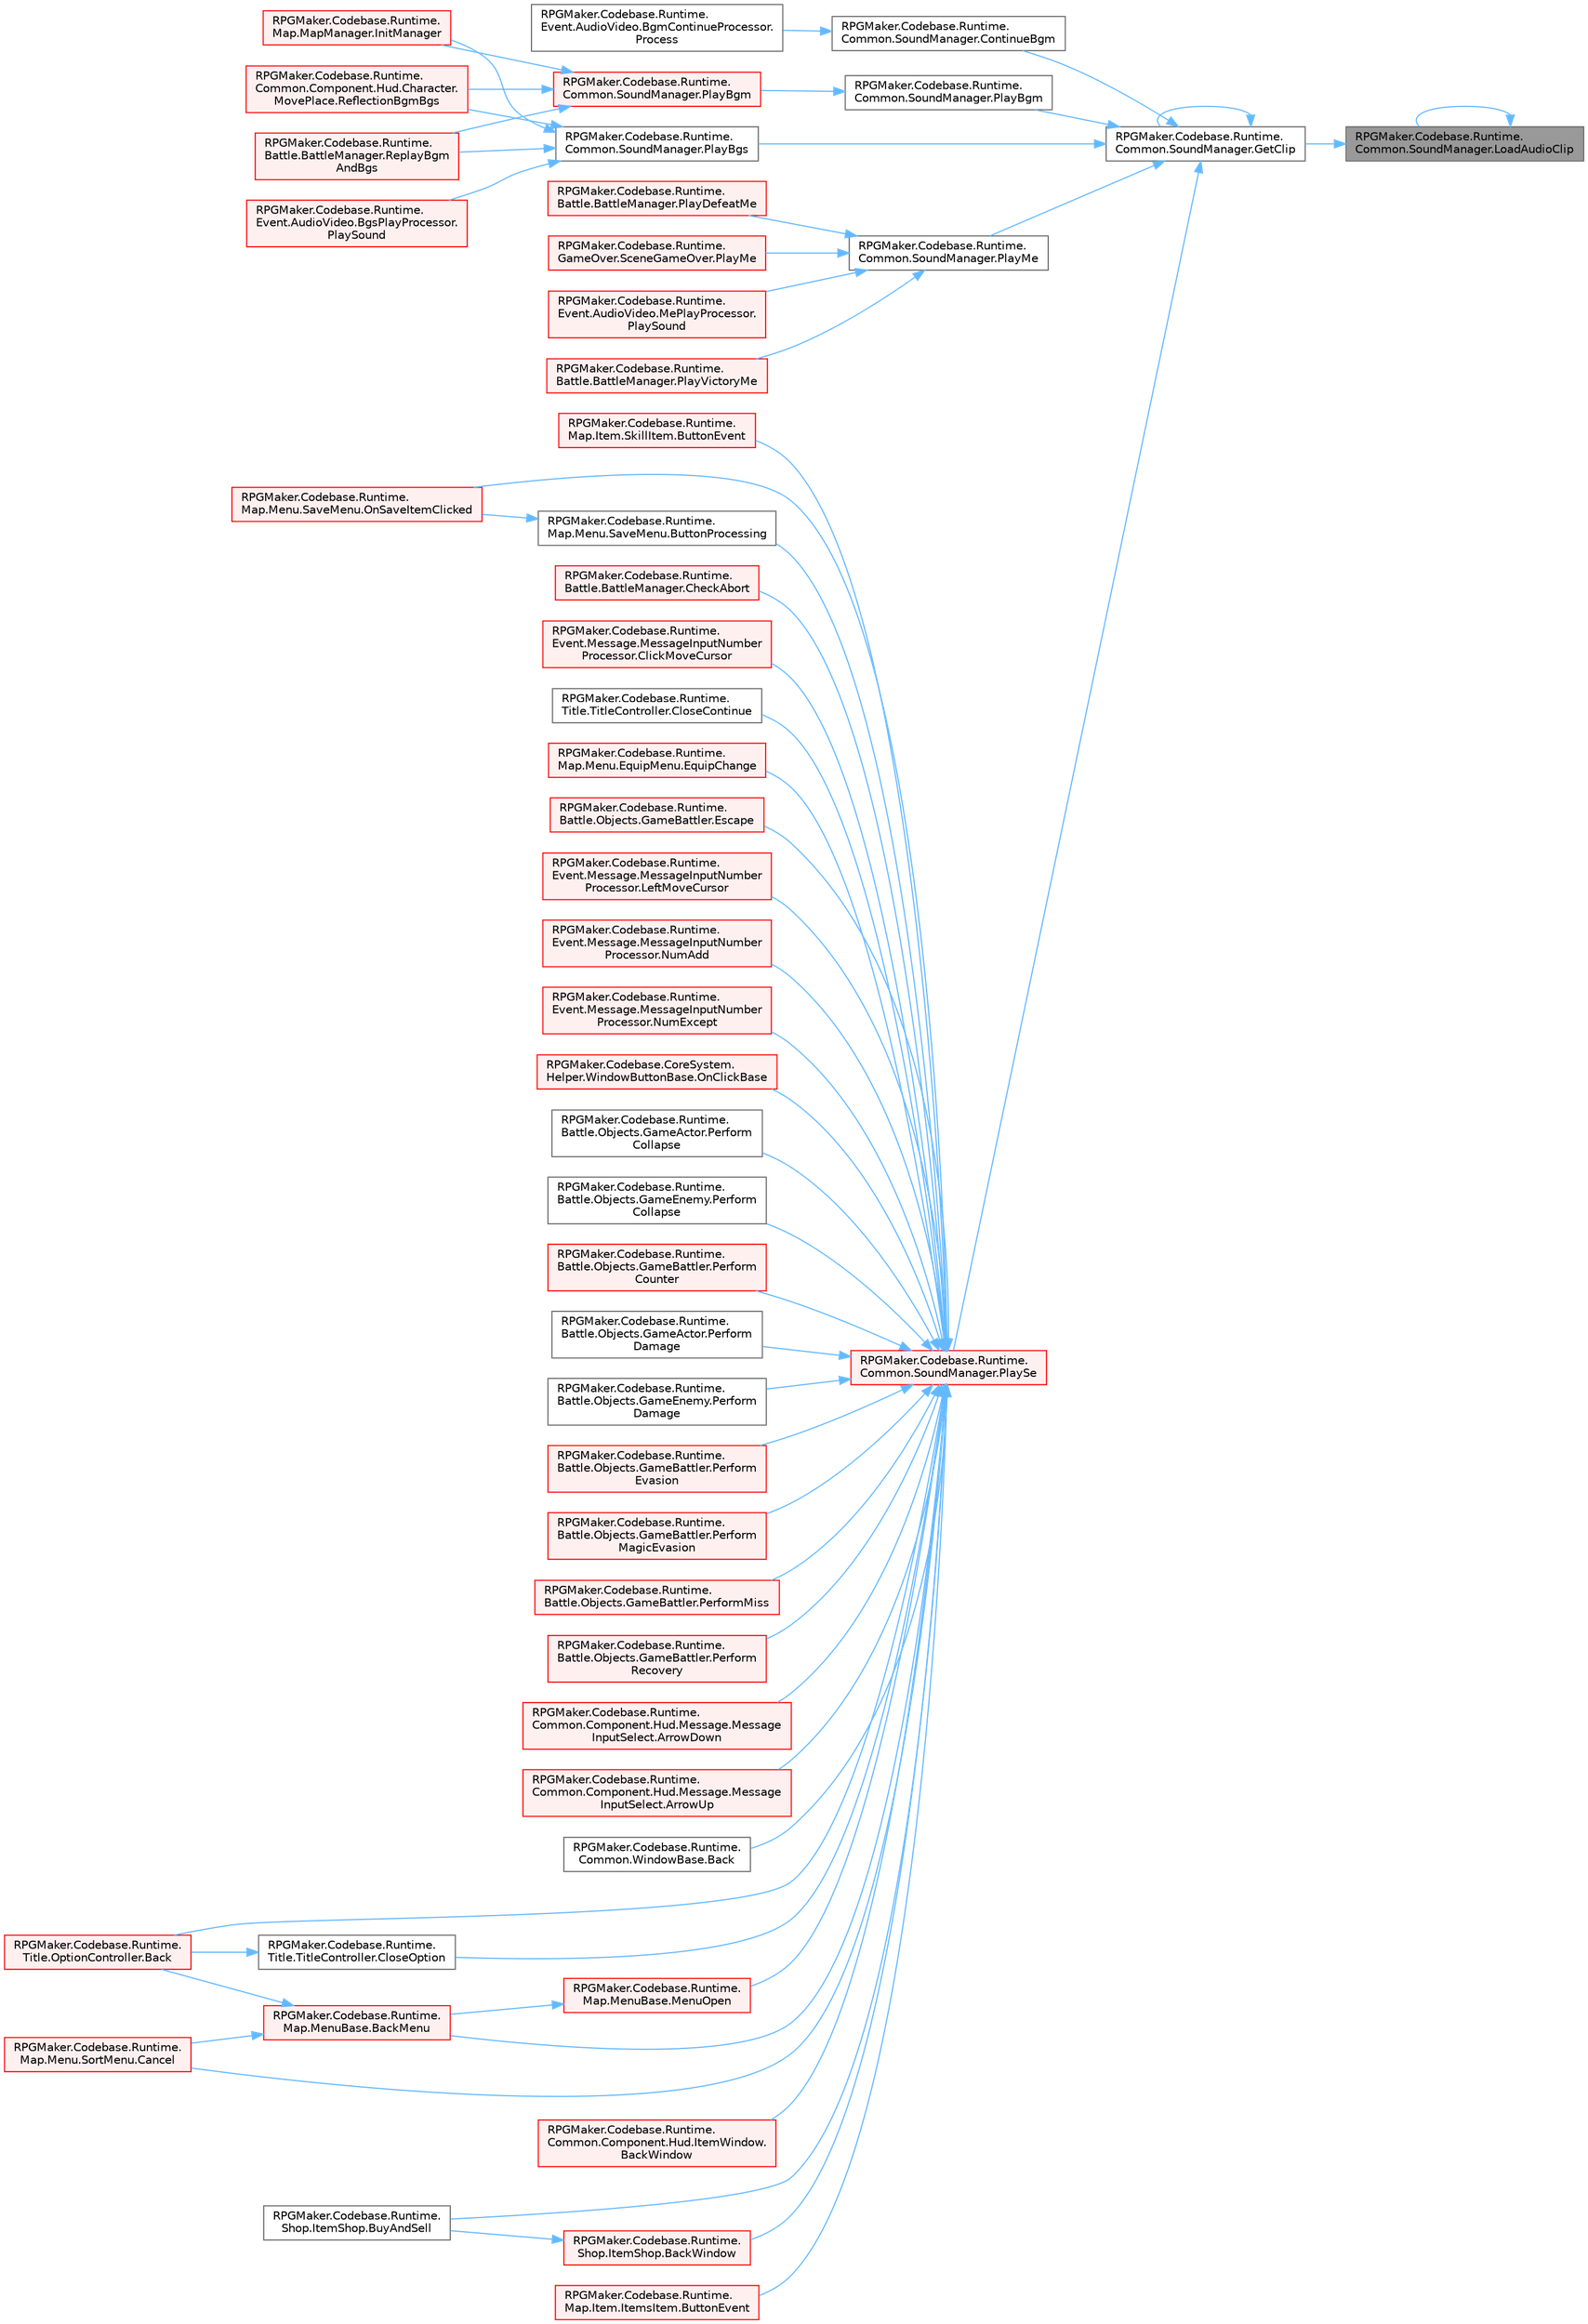 digraph "RPGMaker.Codebase.Runtime.Common.SoundManager.LoadAudioClip"
{
 // LATEX_PDF_SIZE
  bgcolor="transparent";
  edge [fontname=Helvetica,fontsize=10,labelfontname=Helvetica,labelfontsize=10];
  node [fontname=Helvetica,fontsize=10,shape=box,height=0.2,width=0.4];
  rankdir="RL";
  Node1 [id="Node000001",label="RPGMaker.Codebase.Runtime.\lCommon.SoundManager.LoadAudioClip",height=0.2,width=0.4,color="gray40", fillcolor="grey60", style="filled", fontcolor="black",tooltip=" "];
  Node1 -> Node2 [id="edge1_Node000001_Node000002",dir="back",color="steelblue1",style="solid",tooltip=" "];
  Node2 [id="Node000002",label="RPGMaker.Codebase.Runtime.\lCommon.SoundManager.GetClip",height=0.2,width=0.4,color="grey40", fillcolor="white", style="filled",URL="$dc/d92/class_r_p_g_maker_1_1_codebase_1_1_runtime_1_1_common_1_1_sound_manager.html#afeb381d3d8889091583df950cc926c62",tooltip=" "];
  Node2 -> Node3 [id="edge2_Node000002_Node000003",dir="back",color="steelblue1",style="solid",tooltip=" "];
  Node3 [id="Node000003",label="RPGMaker.Codebase.Runtime.\lCommon.SoundManager.ContinueBgm",height=0.2,width=0.4,color="grey40", fillcolor="white", style="filled",URL="$dc/d92/class_r_p_g_maker_1_1_codebase_1_1_runtime_1_1_common_1_1_sound_manager.html#a62b8f6d491ead7a01c49a0e9ca98f720",tooltip="BGMの再開。"];
  Node3 -> Node4 [id="edge3_Node000003_Node000004",dir="back",color="steelblue1",style="solid",tooltip=" "];
  Node4 [id="Node000004",label="RPGMaker.Codebase.Runtime.\lEvent.AudioVideo.BgmContinueProcessor.\lProcess",height=0.2,width=0.4,color="grey40", fillcolor="white", style="filled",URL="$d2/dff/class_r_p_g_maker_1_1_codebase_1_1_runtime_1_1_event_1_1_audio_video_1_1_bgm_continue_processor.html#a306d9c377605e7f7fb40d0e597ffc080",tooltip="😁 処理"];
  Node2 -> Node2 [id="edge4_Node000002_Node000002",dir="back",color="steelblue1",style="solid",tooltip=" "];
  Node2 -> Node5 [id="edge5_Node000002_Node000005",dir="back",color="steelblue1",style="solid",tooltip=" "];
  Node5 [id="Node000005",label="RPGMaker.Codebase.Runtime.\lCommon.SoundManager.PlayBgm",height=0.2,width=0.4,color="grey40", fillcolor="white", style="filled",URL="$dc/d92/class_r_p_g_maker_1_1_codebase_1_1_runtime_1_1_common_1_1_sound_manager.html#a14845db27bd80ffa9310696630950bb2",tooltip=" "];
  Node5 -> Node6 [id="edge6_Node000005_Node000006",dir="back",color="steelblue1",style="solid",tooltip=" "];
  Node6 [id="Node000006",label="RPGMaker.Codebase.Runtime.\lCommon.SoundManager.PlayBgm",height=0.2,width=0.4,color="red", fillcolor="#FFF0F0", style="filled",URL="$dc/d92/class_r_p_g_maker_1_1_codebase_1_1_runtime_1_1_common_1_1_sound_manager.html#a6c8c608b6e1e7333a2d5ffefd1c22eb1",tooltip=" "];
  Node6 -> Node17 [id="edge7_Node000006_Node000017",dir="back",color="steelblue1",style="solid",tooltip=" "];
  Node17 [id="Node000017",label="RPGMaker.Codebase.Runtime.\lMap.MapManager.InitManager",height=0.2,width=0.4,color="red", fillcolor="#FFF0F0", style="filled",URL="$d5/d0f/class_r_p_g_maker_1_1_codebase_1_1_runtime_1_1_map_1_1_map_manager.html#ae14061e8d125d7fe532437b6ba183131",tooltip="マップ初期化"];
  Node6 -> Node77 [id="edge8_Node000006_Node000077",dir="back",color="steelblue1",style="solid",tooltip=" "];
  Node77 [id="Node000077",label="RPGMaker.Codebase.Runtime.\lCommon.Component.Hud.Character.\lMovePlace.ReflectionBgmBgs",height=0.2,width=0.4,color="red", fillcolor="#FFF0F0", style="filled",URL="$df/d12/class_r_p_g_maker_1_1_codebase_1_1_runtime_1_1_common_1_1_component_1_1_hud_1_1_character_1_1_move_place.html#a2401a104b9b46869b22f030231a05b64",tooltip="😁 反射背景音楽背景音"];
  Node6 -> Node78 [id="edge9_Node000006_Node000078",dir="back",color="steelblue1",style="solid",tooltip=" "];
  Node78 [id="Node000078",label="RPGMaker.Codebase.Runtime.\lBattle.BattleManager.ReplayBgm\lAndBgs",height=0.2,width=0.4,color="red", fillcolor="#FFF0F0", style="filled",URL="$d3/d0c/class_r_p_g_maker_1_1_codebase_1_1_runtime_1_1_battle_1_1_battle_manager.html#af537b7414d677604dbc785e095368417",tooltip="😁 BGMとBGSの続きを再生"];
  Node2 -> Node89 [id="edge10_Node000002_Node000089",dir="back",color="steelblue1",style="solid",tooltip=" "];
  Node89 [id="Node000089",label="RPGMaker.Codebase.Runtime.\lCommon.SoundManager.PlayBgs",height=0.2,width=0.4,color="grey40", fillcolor="white", style="filled",URL="$dc/d92/class_r_p_g_maker_1_1_codebase_1_1_runtime_1_1_common_1_1_sound_manager.html#a3885aa1153952db1a46c6b826c09d94d",tooltip=" "];
  Node89 -> Node17 [id="edge11_Node000089_Node000017",dir="back",color="steelblue1",style="solid",tooltip=" "];
  Node89 -> Node90 [id="edge12_Node000089_Node000090",dir="back",color="steelblue1",style="solid",tooltip=" "];
  Node90 [id="Node000090",label="RPGMaker.Codebase.Runtime.\lEvent.AudioVideo.BgsPlayProcessor.\lPlaySound",height=0.2,width=0.4,color="red", fillcolor="#FFF0F0", style="filled",URL="$da/d4c/class_r_p_g_maker_1_1_codebase_1_1_runtime_1_1_event_1_1_audio_video_1_1_bgs_play_processor.html#a50a8f6c0f8bafc246afd951f60cdad26",tooltip="😁 音再生"];
  Node89 -> Node77 [id="edge13_Node000089_Node000077",dir="back",color="steelblue1",style="solid",tooltip=" "];
  Node89 -> Node78 [id="edge14_Node000089_Node000078",dir="back",color="steelblue1",style="solid",tooltip=" "];
  Node2 -> Node92 [id="edge15_Node000002_Node000092",dir="back",color="steelblue1",style="solid",tooltip=" "];
  Node92 [id="Node000092",label="RPGMaker.Codebase.Runtime.\lCommon.SoundManager.PlayMe",height=0.2,width=0.4,color="grey40", fillcolor="white", style="filled",URL="$dc/d92/class_r_p_g_maker_1_1_codebase_1_1_runtime_1_1_common_1_1_sound_manager.html#a9435659bc5d992f9824451ed5189b812",tooltip=" "];
  Node92 -> Node93 [id="edge16_Node000092_Node000093",dir="back",color="steelblue1",style="solid",tooltip=" "];
  Node93 [id="Node000093",label="RPGMaker.Codebase.Runtime.\lBattle.BattleManager.PlayDefeatMe",height=0.2,width=0.4,color="red", fillcolor="#FFF0F0", style="filled",URL="$d3/d0c/class_r_p_g_maker_1_1_codebase_1_1_runtime_1_1_battle_1_1_battle_manager.html#adec3bb5d9c26b535782ffc2efcdead70",tooltip="😁 敗北MEを再生"];
  Node92 -> Node98 [id="edge17_Node000092_Node000098",dir="back",color="steelblue1",style="solid",tooltip=" "];
  Node98 [id="Node000098",label="RPGMaker.Codebase.Runtime.\lGameOver.SceneGameOver.PlayMe",height=0.2,width=0.4,color="red", fillcolor="#FFF0F0", style="filled",URL="$dc/dd5/class_r_p_g_maker_1_1_codebase_1_1_runtime_1_1_game_over_1_1_scene_game_over.html#a6a54777ec9855ab4ea99a411df9b1ffe",tooltip="😁 音楽効果再生"];
  Node92 -> Node100 [id="edge18_Node000092_Node000100",dir="back",color="steelblue1",style="solid",tooltip=" "];
  Node100 [id="Node000100",label="RPGMaker.Codebase.Runtime.\lEvent.AudioVideo.MePlayProcessor.\lPlaySound",height=0.2,width=0.4,color="red", fillcolor="#FFF0F0", style="filled",URL="$d7/d66/class_r_p_g_maker_1_1_codebase_1_1_runtime_1_1_event_1_1_audio_video_1_1_me_play_processor.html#a357625b731ae531e34ec1f17c601b53f",tooltip="😁 音再生"];
  Node92 -> Node102 [id="edge19_Node000092_Node000102",dir="back",color="steelblue1",style="solid",tooltip=" "];
  Node102 [id="Node000102",label="RPGMaker.Codebase.Runtime.\lBattle.BattleManager.PlayVictoryMe",height=0.2,width=0.4,color="red", fillcolor="#FFF0F0", style="filled",URL="$d3/d0c/class_r_p_g_maker_1_1_codebase_1_1_runtime_1_1_battle_1_1_battle_manager.html#abd331004b803a81f6366ef19eb53c6af",tooltip="😁 勝利MEを再生"];
  Node2 -> Node104 [id="edge20_Node000002_Node000104",dir="back",color="steelblue1",style="solid",tooltip=" "];
  Node104 [id="Node000104",label="RPGMaker.Codebase.Runtime.\lCommon.SoundManager.PlaySe",height=0.2,width=0.4,color="red", fillcolor="#FFF0F0", style="filled",URL="$dc/d92/class_r_p_g_maker_1_1_codebase_1_1_runtime_1_1_common_1_1_sound_manager.html#ac7b8d39ef1c764cd1c8ce2931d7dfd11",tooltip=" "];
  Node104 -> Node105 [id="edge21_Node000104_Node000105",dir="back",color="steelblue1",style="solid",tooltip=" "];
  Node105 [id="Node000105",label="RPGMaker.Codebase.Runtime.\lCommon.Component.Hud.Message.Message\lInputSelect.ArrowDown",height=0.2,width=0.4,color="red", fillcolor="#FFF0F0", style="filled",URL="$d4/d47/class_r_p_g_maker_1_1_codebase_1_1_runtime_1_1_common_1_1_component_1_1_hud_1_1_message_1_1_message_input_select.html#ac0ecc25f4dcc3f6ba6da7f31168b8f06",tooltip="😁 下を許可"];
  Node104 -> Node109 [id="edge22_Node000104_Node000109",dir="back",color="steelblue1",style="solid",tooltip=" "];
  Node109 [id="Node000109",label="RPGMaker.Codebase.Runtime.\lCommon.Component.Hud.Message.Message\lInputSelect.ArrowUp",height=0.2,width=0.4,color="red", fillcolor="#FFF0F0", style="filled",URL="$d4/d47/class_r_p_g_maker_1_1_codebase_1_1_runtime_1_1_common_1_1_component_1_1_hud_1_1_message_1_1_message_input_select.html#ad27adcecd400825a04b25a524fb64ebc",tooltip="😁 上を許可"];
  Node104 -> Node110 [id="edge23_Node000104_Node000110",dir="back",color="steelblue1",style="solid",tooltip=" "];
  Node110 [id="Node000110",label="RPGMaker.Codebase.Runtime.\lCommon.WindowBase.Back",height=0.2,width=0.4,color="grey40", fillcolor="white", style="filled",URL="$d4/d52/class_r_p_g_maker_1_1_codebase_1_1_runtime_1_1_common_1_1_window_base.html#a576411ba4cf8dcf5f923836bee044252",tooltip=" "];
  Node104 -> Node111 [id="edge24_Node000104_Node000111",dir="back",color="steelblue1",style="solid",tooltip=" "];
  Node111 [id="Node000111",label="RPGMaker.Codebase.Runtime.\lTitle.OptionController.Back",height=0.2,width=0.4,color="red", fillcolor="#FFF0F0", style="filled",URL="$d4/d14/class_r_p_g_maker_1_1_codebase_1_1_runtime_1_1_title_1_1_option_controller.html#af7ea8e4de87f5483700bd4a1239a5717",tooltip="戻る処理"];
  Node104 -> Node113 [id="edge25_Node000104_Node000113",dir="back",color="steelblue1",style="solid",tooltip=" "];
  Node113 [id="Node000113",label="RPGMaker.Codebase.Runtime.\lMap.MenuBase.BackMenu",height=0.2,width=0.4,color="red", fillcolor="#FFF0F0", style="filled",URL="$d4/d87/class_r_p_g_maker_1_1_codebase_1_1_runtime_1_1_map_1_1_menu_base.html#a75d4c40d6674b4574d843d94b935e33c",tooltip="各メニューの戻る操作を行う"];
  Node113 -> Node111 [id="edge26_Node000113_Node000111",dir="back",color="steelblue1",style="solid",tooltip=" "];
  Node113 -> Node131 [id="edge27_Node000113_Node000131",dir="back",color="steelblue1",style="solid",tooltip=" "];
  Node131 [id="Node000131",label="RPGMaker.Codebase.Runtime.\lMap.Menu.SortMenu.Cancel",height=0.2,width=0.4,color="red", fillcolor="#FFF0F0", style="filled",URL="$d0/d73/class_r_p_g_maker_1_1_codebase_1_1_runtime_1_1_map_1_1_menu_1_1_sort_menu.html#a6031d2e52e2069c2256a8eb786a41b71",tooltip=" "];
  Node104 -> Node138 [id="edge28_Node000104_Node000138",dir="back",color="steelblue1",style="solid",tooltip=" "];
  Node138 [id="Node000138",label="RPGMaker.Codebase.Runtime.\lCommon.Component.Hud.ItemWindow.\lBackWindow",height=0.2,width=0.4,color="red", fillcolor="#FFF0F0", style="filled",URL="$de/d33/class_r_p_g_maker_1_1_codebase_1_1_runtime_1_1_common_1_1_component_1_1_hud_1_1_item_window.html#a04f12059c63c6c5be785274098054bf5",tooltip="😁 戻る操作"];
  Node104 -> Node143 [id="edge29_Node000104_Node000143",dir="back",color="steelblue1",style="solid",tooltip=" "];
  Node143 [id="Node000143",label="RPGMaker.Codebase.Runtime.\lShop.ItemShop.BackWindow",height=0.2,width=0.4,color="red", fillcolor="#FFF0F0", style="filled",URL="$d6/d5c/class_r_p_g_maker_1_1_codebase_1_1_runtime_1_1_shop_1_1_item_shop.html#abc1870a996ee5f639d19c373a693b0f0",tooltip="戻る"];
  Node143 -> Node144 [id="edge30_Node000143_Node000144",dir="back",color="steelblue1",style="solid",tooltip=" "];
  Node144 [id="Node000144",label="RPGMaker.Codebase.Runtime.\lShop.ItemShop.BuyAndSell",height=0.2,width=0.4,color="grey40", fillcolor="white", style="filled",URL="$d6/d5c/class_r_p_g_maker_1_1_codebase_1_1_runtime_1_1_shop_1_1_item_shop.html#a3d324d19c6a2a246dcc2860c09a8eec1",tooltip="確定ボタン"];
  Node104 -> Node152 [id="edge31_Node000104_Node000152",dir="back",color="steelblue1",style="solid",tooltip=" "];
  Node152 [id="Node000152",label="RPGMaker.Codebase.Runtime.\lMap.Item.ItemsItem.ButtonEvent",height=0.2,width=0.4,color="red", fillcolor="#FFF0F0", style="filled",URL="$d5/d49/class_r_p_g_maker_1_1_codebase_1_1_runtime_1_1_map_1_1_item_1_1_items_item.html#a57804f17a06a69a3b5487c58a9e02816",tooltip="アイテムを使用する"];
  Node104 -> Node158 [id="edge32_Node000104_Node000158",dir="back",color="steelblue1",style="solid",tooltip=" "];
  Node158 [id="Node000158",label="RPGMaker.Codebase.Runtime.\lMap.Item.SkillItem.ButtonEvent",height=0.2,width=0.4,color="red", fillcolor="#FFF0F0", style="filled",URL="$d0/d4d/class_r_p_g_maker_1_1_codebase_1_1_runtime_1_1_map_1_1_item_1_1_skill_item.html#a4b4dcfc04d0a4bb83639515d84f45c06",tooltip="スキル選択時処理"];
  Node104 -> Node170 [id="edge33_Node000104_Node000170",dir="back",color="steelblue1",style="solid",tooltip=" "];
  Node170 [id="Node000170",label="RPGMaker.Codebase.Runtime.\lMap.Menu.SaveMenu.ButtonProcessing",height=0.2,width=0.4,color="grey40", fillcolor="white", style="filled",URL="$dc/dd1/class_r_p_g_maker_1_1_codebase_1_1_runtime_1_1_map_1_1_menu_1_1_save_menu.html#a1d8f672f57f4a620a2bd4c9213f6cf6a",tooltip=" "];
  Node170 -> Node171 [id="edge34_Node000170_Node000171",dir="back",color="steelblue1",style="solid",tooltip=" "];
  Node171 [id="Node000171",label="RPGMaker.Codebase.Runtime.\lMap.Menu.SaveMenu.OnSaveItemClicked",height=0.2,width=0.4,color="red", fillcolor="#FFF0F0", style="filled",URL="$dc/dd1/class_r_p_g_maker_1_1_codebase_1_1_runtime_1_1_map_1_1_menu_1_1_save_menu.html#afa35060e6bf300ed4abee7884ae5b4e6",tooltip="セーブデータ項目をクリックした際に呼び出すコールバック"];
  Node104 -> Node144 [id="edge35_Node000104_Node000144",dir="back",color="steelblue1",style="solid",tooltip=" "];
  Node104 -> Node131 [id="edge36_Node000104_Node000131",dir="back",color="steelblue1",style="solid",tooltip=" "];
  Node104 -> Node174 [id="edge37_Node000104_Node000174",dir="back",color="steelblue1",style="solid",tooltip=" "];
  Node174 [id="Node000174",label="RPGMaker.Codebase.Runtime.\lBattle.BattleManager.CheckAbort",height=0.2,width=0.4,color="red", fillcolor="#FFF0F0", style="filled",URL="$d3/d0c/class_r_p_g_maker_1_1_codebase_1_1_runtime_1_1_battle_1_1_battle_manager.html#a7e37c651a2b5f3b9d27c2ada7dd58de4",tooltip="😁 パーティがいないなど中止する状態なら中止し、中止を実行したか返す"];
  Node104 -> Node175 [id="edge38_Node000104_Node000175",dir="back",color="steelblue1",style="solid",tooltip=" "];
  Node175 [id="Node000175",label="RPGMaker.Codebase.Runtime.\lEvent.Message.MessageInputNumber\lProcessor.ClickMoveCursor",height=0.2,width=0.4,color="red", fillcolor="#FFF0F0", style="filled",URL="$d3/dc1/class_r_p_g_maker_1_1_codebase_1_1_runtime_1_1_event_1_1_message_1_1_message_input_number_processor.html#aec546cdf7f75c2168e9644f92b79ceef",tooltip="😁 クリック移動カーソル"];
  Node104 -> Node177 [id="edge39_Node000104_Node000177",dir="back",color="steelblue1",style="solid",tooltip=" "];
  Node177 [id="Node000177",label="RPGMaker.Codebase.Runtime.\lTitle.TitleController.CloseContinue",height=0.2,width=0.4,color="grey40", fillcolor="white", style="filled",URL="$df/d94/class_r_p_g_maker_1_1_codebase_1_1_runtime_1_1_title_1_1_title_controller.html#a9518a482a034c783c6f0c8bb714e3c9a",tooltip=" "];
  Node104 -> Node178 [id="edge40_Node000104_Node000178",dir="back",color="steelblue1",style="solid",tooltip=" "];
  Node178 [id="Node000178",label="RPGMaker.Codebase.Runtime.\lTitle.TitleController.CloseOption",height=0.2,width=0.4,color="grey40", fillcolor="white", style="filled",URL="$df/d94/class_r_p_g_maker_1_1_codebase_1_1_runtime_1_1_title_1_1_title_controller.html#a16c00b65bb336a8a284f7e2c93d9216e",tooltip="オプションを閉じたときの処理0"];
  Node178 -> Node111 [id="edge41_Node000178_Node000111",dir="back",color="steelblue1",style="solid",tooltip=" "];
  Node104 -> Node179 [id="edge42_Node000104_Node000179",dir="back",color="steelblue1",style="solid",tooltip=" "];
  Node179 [id="Node000179",label="RPGMaker.Codebase.Runtime.\lMap.Menu.EquipMenu.EquipChange",height=0.2,width=0.4,color="red", fillcolor="#FFF0F0", style="filled",URL="$db/d72/class_r_p_g_maker_1_1_codebase_1_1_runtime_1_1_map_1_1_menu_1_1_equip_menu.html#a28ca0fb58be7f01d4505c023c580d8d1",tooltip="装備変更"];
  Node104 -> Node192 [id="edge43_Node000104_Node000192",dir="back",color="steelblue1",style="solid",tooltip=" "];
  Node192 [id="Node000192",label="RPGMaker.Codebase.Runtime.\lBattle.Objects.GameBattler.Escape",height=0.2,width=0.4,color="red", fillcolor="#FFF0F0", style="filled",URL="$d6/de6/class_r_p_g_maker_1_1_codebase_1_1_runtime_1_1_battle_1_1_objects_1_1_game_battler.html#a39c0f0b868040a5174f43d9749ad7124",tooltip="😁 戦闘から逃げる"];
  Node104 -> Node201 [id="edge44_Node000104_Node000201",dir="back",color="steelblue1",style="solid",tooltip=" "];
  Node201 [id="Node000201",label="RPGMaker.Codebase.Runtime.\lEvent.Message.MessageInputNumber\lProcessor.LeftMoveCursor",height=0.2,width=0.4,color="red", fillcolor="#FFF0F0", style="filled",URL="$d3/dc1/class_r_p_g_maker_1_1_codebase_1_1_runtime_1_1_event_1_1_message_1_1_message_input_number_processor.html#a778442fe20e8b7e407160d926f041dc9",tooltip="😁 一桁、二桁の切り替え"];
  Node104 -> Node203 [id="edge45_Node000104_Node000203",dir="back",color="steelblue1",style="solid",tooltip=" "];
  Node203 [id="Node000203",label="RPGMaker.Codebase.Runtime.\lMap.MenuBase.MenuOpen",height=0.2,width=0.4,color="red", fillcolor="#FFF0F0", style="filled",URL="$d4/d87/class_r_p_g_maker_1_1_codebase_1_1_runtime_1_1_map_1_1_menu_base.html#a5a2bdab2d0f0b62de47028166fdcb660",tooltip="メニュー表示、非表示切り替え処理"];
  Node203 -> Node113 [id="edge46_Node000203_Node000113",dir="back",color="steelblue1",style="solid",tooltip=" "];
  Node104 -> Node205 [id="edge47_Node000104_Node000205",dir="back",color="steelblue1",style="solid",tooltip=" "];
  Node205 [id="Node000205",label="RPGMaker.Codebase.Runtime.\lEvent.Message.MessageInputNumber\lProcessor.NumAdd",height=0.2,width=0.4,color="red", fillcolor="#FFF0F0", style="filled",URL="$d3/dc1/class_r_p_g_maker_1_1_codebase_1_1_runtime_1_1_event_1_1_message_1_1_message_input_number_processor.html#aa2be2110ae6082e9fda083bb6a1fa9fc",tooltip="😁 数値増減"];
  Node104 -> Node206 [id="edge48_Node000104_Node000206",dir="back",color="steelblue1",style="solid",tooltip=" "];
  Node206 [id="Node000206",label="RPGMaker.Codebase.Runtime.\lEvent.Message.MessageInputNumber\lProcessor.NumExcept",height=0.2,width=0.4,color="red", fillcolor="#FFF0F0", style="filled",URL="$d3/dc1/class_r_p_g_maker_1_1_codebase_1_1_runtime_1_1_event_1_1_message_1_1_message_input_number_processor.html#adb3f5e2757b1d8ec194756a051e7b8f4",tooltip="😁 数除く"];
  Node104 -> Node207 [id="edge49_Node000104_Node000207",dir="back",color="steelblue1",style="solid",tooltip=" "];
  Node207 [id="Node000207",label="RPGMaker.Codebase.CoreSystem.\lHelper.WindowButtonBase.OnClickBase",height=0.2,width=0.4,color="red", fillcolor="#FFF0F0", style="filled",URL="$d1/d38/class_r_p_g_maker_1_1_codebase_1_1_core_system_1_1_helper_1_1_window_button_base.html#a1bbc9e77d121007c276cf74ec8f12de9",tooltip="クリックイベント ボタンの挙動を、マウスクリック時には1回目でフォーカス移動、2回目で発火 Enterの場合には1回目で発火 と統一するためのWrapper"];
  Node104 -> Node171 [id="edge50_Node000104_Node000171",dir="back",color="steelblue1",style="solid",tooltip=" "];
  Node104 -> Node209 [id="edge51_Node000104_Node000209",dir="back",color="steelblue1",style="solid",tooltip=" "];
  Node209 [id="Node000209",label="RPGMaker.Codebase.Runtime.\lBattle.Objects.GameActor.Perform\lCollapse",height=0.2,width=0.4,color="grey40", fillcolor="white", style="filled",URL="$db/dfc/class_r_p_g_maker_1_1_codebase_1_1_runtime_1_1_battle_1_1_objects_1_1_game_actor.html#ad48cfd9a4f97baf7ef8fbbfcaad1295a",tooltip="😁 倒れる動作を実行"];
  Node104 -> Node210 [id="edge52_Node000104_Node000210",dir="back",color="steelblue1",style="solid",tooltip=" "];
  Node210 [id="Node000210",label="RPGMaker.Codebase.Runtime.\lBattle.Objects.GameEnemy.Perform\lCollapse",height=0.2,width=0.4,color="grey40", fillcolor="white", style="filled",URL="$d8/de8/class_r_p_g_maker_1_1_codebase_1_1_runtime_1_1_battle_1_1_objects_1_1_game_enemy.html#af18e3b26b3b9ab39aec9dbc2a33d1075",tooltip="😁 倒れる動作を実行"];
  Node104 -> Node211 [id="edge53_Node000104_Node000211",dir="back",color="steelblue1",style="solid",tooltip=" "];
  Node211 [id="Node000211",label="RPGMaker.Codebase.Runtime.\lBattle.Objects.GameBattler.Perform\lCounter",height=0.2,width=0.4,color="red", fillcolor="#FFF0F0", style="filled",URL="$d6/de6/class_r_p_g_maker_1_1_codebase_1_1_runtime_1_1_battle_1_1_objects_1_1_game_battler.html#afe39c3d4e1bd8780b185d1316a32ac96",tooltip="😁 カウンター動作を実行"];
  Node104 -> Node215 [id="edge54_Node000104_Node000215",dir="back",color="steelblue1",style="solid",tooltip=" "];
  Node215 [id="Node000215",label="RPGMaker.Codebase.Runtime.\lBattle.Objects.GameActor.Perform\lDamage",height=0.2,width=0.4,color="grey40", fillcolor="white", style="filled",URL="$db/dfc/class_r_p_g_maker_1_1_codebase_1_1_runtime_1_1_battle_1_1_objects_1_1_game_actor.html#ae384bc0b0e6156d36701eb8a8c173202",tooltip="😁 被ダメージ動作を実行"];
  Node104 -> Node216 [id="edge55_Node000104_Node000216",dir="back",color="steelblue1",style="solid",tooltip=" "];
  Node216 [id="Node000216",label="RPGMaker.Codebase.Runtime.\lBattle.Objects.GameEnemy.Perform\lDamage",height=0.2,width=0.4,color="grey40", fillcolor="white", style="filled",URL="$d8/de8/class_r_p_g_maker_1_1_codebase_1_1_runtime_1_1_battle_1_1_objects_1_1_game_enemy.html#af5a03e4a48e0c658baf612e348e623ca",tooltip="😁 被ダメージ動作を実行"];
  Node104 -> Node217 [id="edge56_Node000104_Node000217",dir="back",color="steelblue1",style="solid",tooltip=" "];
  Node217 [id="Node000217",label="RPGMaker.Codebase.Runtime.\lBattle.Objects.GameBattler.Perform\lEvasion",height=0.2,width=0.4,color="red", fillcolor="#FFF0F0", style="filled",URL="$d6/de6/class_r_p_g_maker_1_1_codebase_1_1_runtime_1_1_battle_1_1_objects_1_1_game_battler.html#a7df5d5e8541f4dff6052a9ac589d4a82",tooltip="😁 回避動作を実行"];
  Node104 -> Node222 [id="edge57_Node000104_Node000222",dir="back",color="steelblue1",style="solid",tooltip=" "];
  Node222 [id="Node000222",label="RPGMaker.Codebase.Runtime.\lBattle.Objects.GameBattler.Perform\lMagicEvasion",height=0.2,width=0.4,color="red", fillcolor="#FFF0F0", style="filled",URL="$d6/de6/class_r_p_g_maker_1_1_codebase_1_1_runtime_1_1_battle_1_1_objects_1_1_game_battler.html#ab7a86beeda456b9f6e000255dc836692",tooltip="😁 魔法回避動作を実行"];
  Node104 -> Node224 [id="edge58_Node000104_Node000224",dir="back",color="steelblue1",style="solid",tooltip=" "];
  Node224 [id="Node000224",label="RPGMaker.Codebase.Runtime.\lBattle.Objects.GameBattler.PerformMiss",height=0.2,width=0.4,color="red", fillcolor="#FFF0F0", style="filled",URL="$d6/de6/class_r_p_g_maker_1_1_codebase_1_1_runtime_1_1_battle_1_1_objects_1_1_game_battler.html#aa5b9f2e117c1ec79241d83210960a9a8",tooltip="😁 失敗動作を実行"];
  Node104 -> Node227 [id="edge59_Node000104_Node000227",dir="back",color="steelblue1",style="solid",tooltip=" "];
  Node227 [id="Node000227",label="RPGMaker.Codebase.Runtime.\lBattle.Objects.GameBattler.Perform\lRecovery",height=0.2,width=0.4,color="red", fillcolor="#FFF0F0", style="filled",URL="$d6/de6/class_r_p_g_maker_1_1_codebase_1_1_runtime_1_1_battle_1_1_objects_1_1_game_battler.html#a61fd739a3291a9092f9f0139b39f00ae",tooltip="😁 回復動作を実行"];
  Node1 -> Node1 [id="edge60_Node000001_Node000001",dir="back",color="steelblue1",style="solid",tooltip=" "];
}
